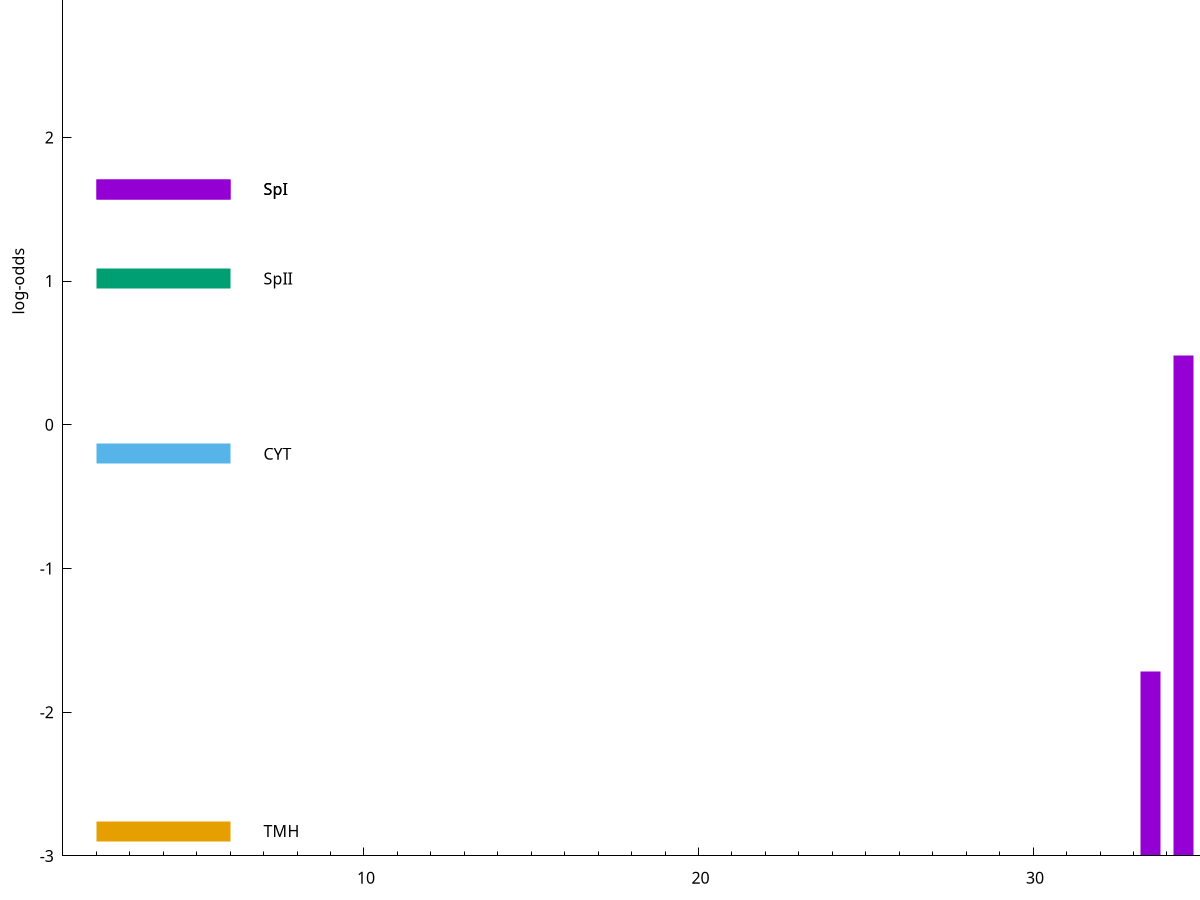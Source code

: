set title "LipoP predictions for SRR5666485.gff"
set size 2., 1.4
set xrange [1:70] 
set mxtics 10
set yrange [-3:5]
set y2range [0:8]
set ylabel "log-odds"
set term postscript eps color solid "Helvetica" 30
set output "SRR5666485.gff27.eps"
set arrow from 2,1.64072 to 6,1.64072 nohead lt 1 lw 20
set label "SpI" at 7,1.64072
set arrow from 2,1.01793 to 6,1.01793 nohead lt 2 lw 20
set label "SpII" at 7,1.01793
set arrow from 2,-0.200913 to 6,-0.200913 nohead lt 3 lw 20
set label "CYT" at 7,-0.200913
set arrow from 2,-2.82708 to 6,-2.82708 nohead lt 4 lw 20
set label "TMH" at 7,-2.82708
set arrow from 2,1.64072 to 6,1.64072 nohead lt 1 lw 20
set label "SpI" at 7,1.64072
# NOTE: The scores below are the log-odds scores with the threshold
# NOTE: subtracted (a hack to make gnuplot make the histogram all
# NOTE: look nice).
plot "-" axes x1y2 title "" with impulses lt 2 lw 20, "-" axes x1y2 title "" with impulses lt 1 lw 20
38.500000 4.017050
e
34.500000 3.482682
36.500000 3.258307
33.500000 1.284840
e
exit
